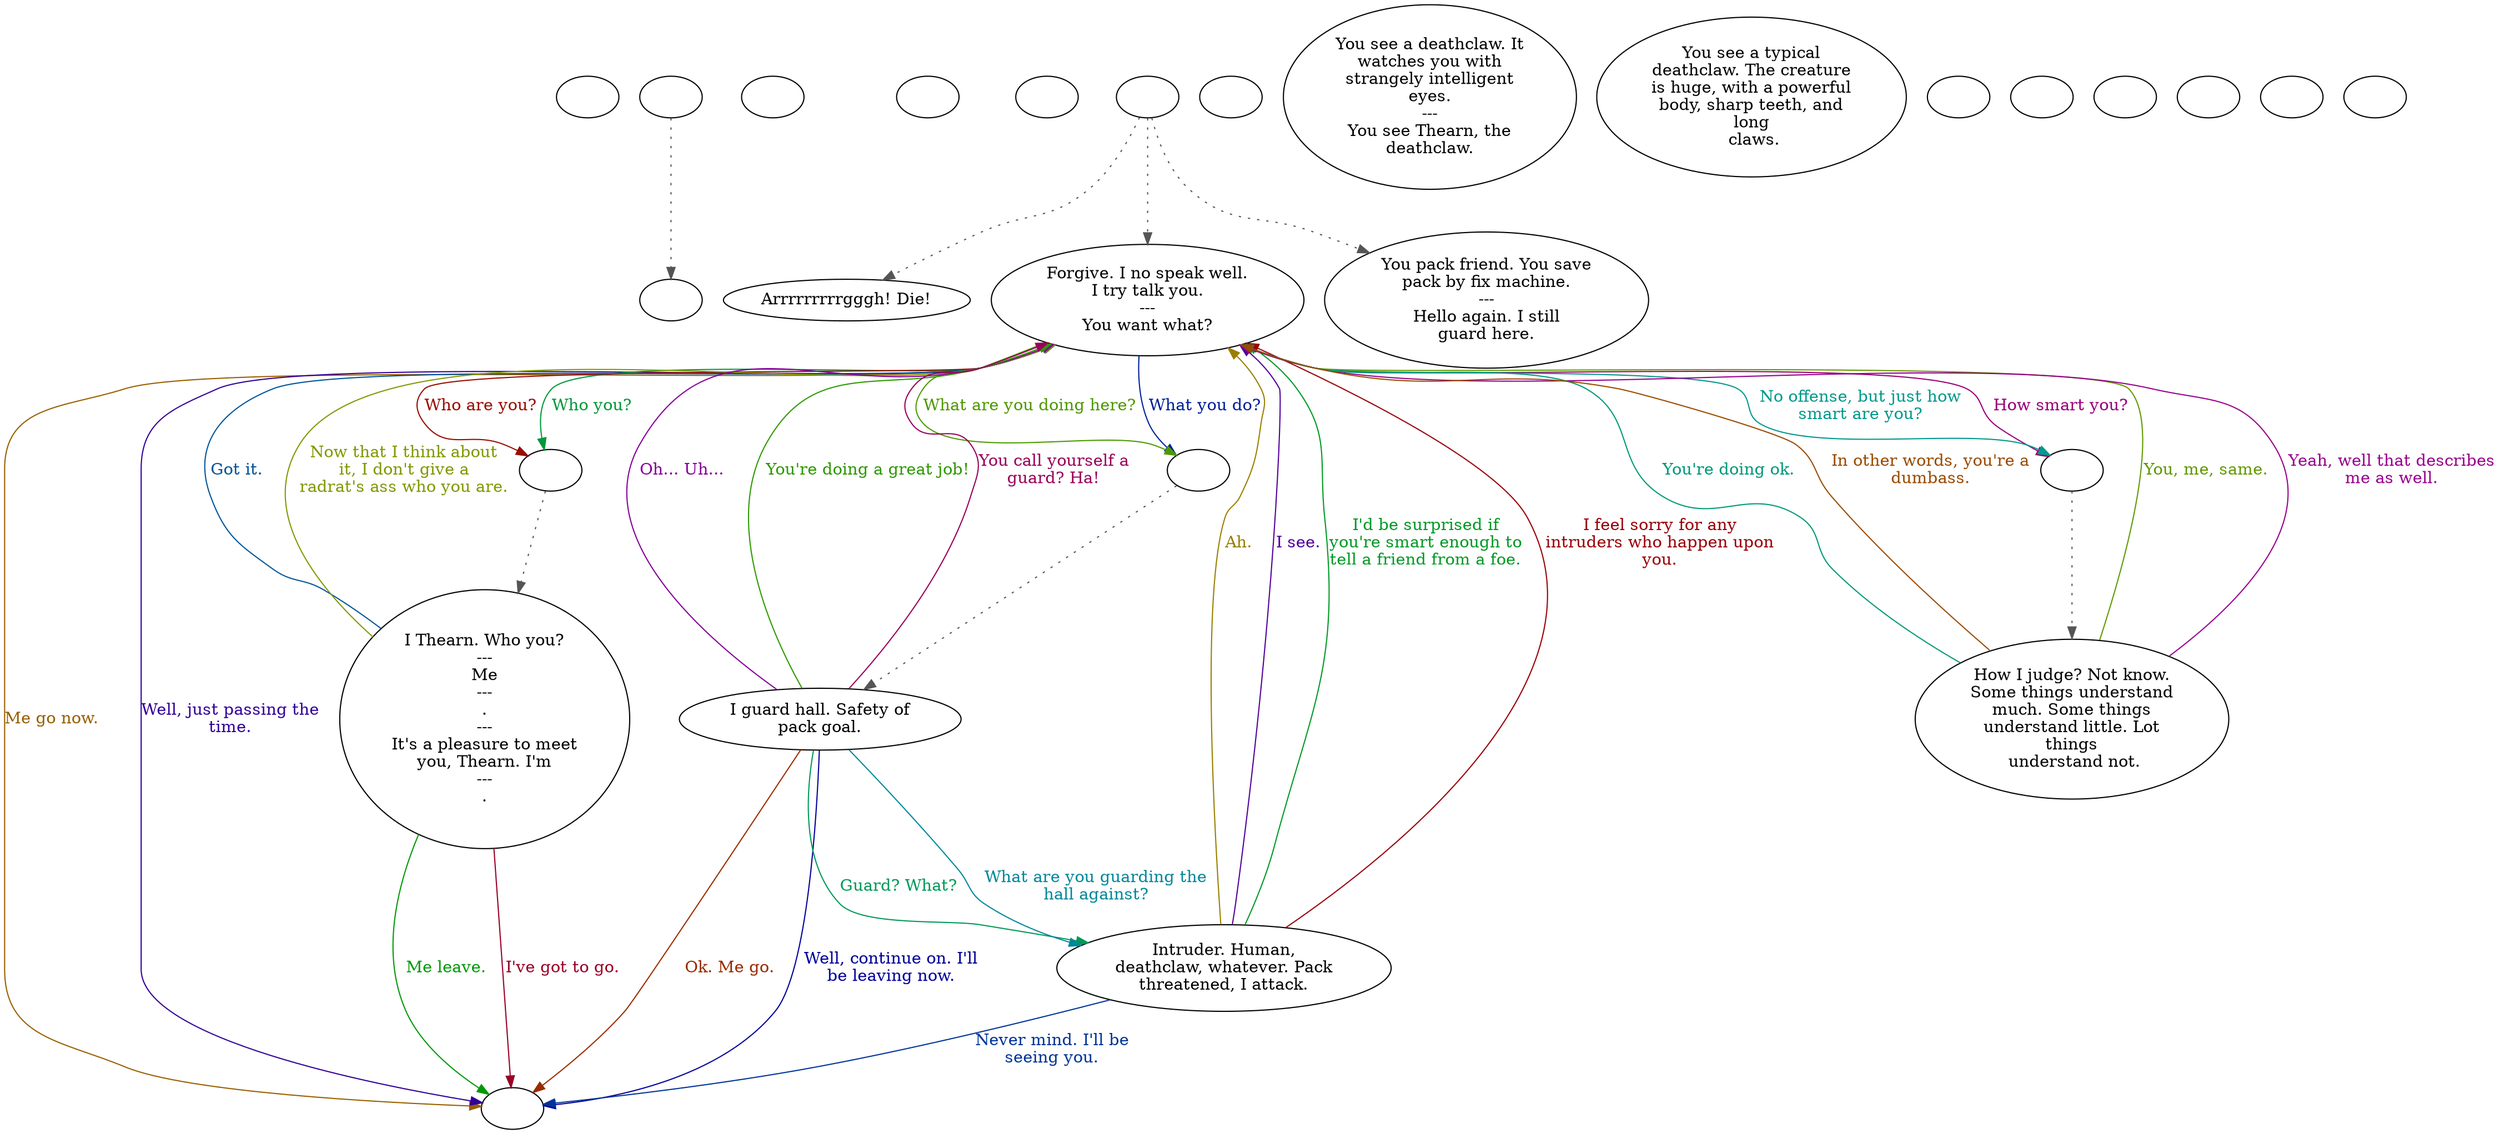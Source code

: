 digraph octhearn {
  "checkPartyMembersNearDoor" [style=filled       fillcolor="#FFFFFF"       color="#000000"]
  "checkPartyMembersNearDoor" [label=""]
  "old_pickup_p_proc" [style=filled       fillcolor="#FFFFFF"       color="#000000"]
  "old_pickup_p_proc" [label=""]
  "pickup_p_proc" [style=filled       fillcolor="#FFFFFF"       color="#000000"]
  "pickup_p_proc" -> "old_pickup_p_proc" [style=dotted color="#555555"]
  "pickup_p_proc" [label=""]
  "getTimeBit" [style=filled       fillcolor="#FFFFFF"       color="#000000"]
  "getTimeBit" [label=""]
  "start" [style=filled       fillcolor="#FFFFFF"       color="#000000"]
  "start" [label=""]
  "critter_p_proc" [style=filled       fillcolor="#FFFFFF"       color="#000000"]
  "critter_p_proc" [label=""]
  "talk_p_proc" [style=filled       fillcolor="#FFFFFF"       color="#000000"]
  "talk_p_proc" -> "Node007" [style=dotted color="#555555"]
  "talk_p_proc" -> "Node001" [style=dotted color="#555555"]
  "talk_p_proc" -> "Node006" [style=dotted color="#555555"]
  "talk_p_proc" [label=""]
  "destroy_p_proc" [style=filled       fillcolor="#FFFFFF"       color="#000000"]
  "destroy_p_proc" [label=""]
  "look_at_p_proc" [style=filled       fillcolor="#FFFFFF"       color="#000000"]
  "look_at_p_proc" [label="You see a deathclaw. It\nwatches you with\nstrangely intelligent\neyes.\n---\nYou see Thearn, the\ndeathclaw."]
  "description_p_proc" [style=filled       fillcolor="#FFFFFF"       color="#000000"]
  "description_p_proc" [label="You see a typical\ndeathclaw. The creature\nis huge, with a powerful\nbody, sharp teeth, and\nlong\n claws."]
  "use_skill_on_p_proc" [style=filled       fillcolor="#FFFFFF"       color="#000000"]
  "use_skill_on_p_proc" [label=""]
  "damage_p_proc" [style=filled       fillcolor="#FFFFFF"       color="#000000"]
  "damage_p_proc" [label=""]
  "map_enter_p_proc" [style=filled       fillcolor="#FFFFFF"       color="#000000"]
  "map_enter_p_proc" [label=""]
  "push_p_proc" [style=filled       fillcolor="#FFFFFF"       color="#000000"]
  "push_p_proc" [label=""]
  "timed_event_p_proc" [style=filled       fillcolor="#FFFFFF"       color="#000000"]
  "timed_event_p_proc" [label=""]
  "Node998" [style=filled       fillcolor="#FFFFFF"       color="#000000"]
  "Node998" [label=""]
  "Node999" [style=filled       fillcolor="#FFFFFF"       color="#000000"]
  "Node999" [label=""]
  "Node001" [style=filled       fillcolor="#FFFFFF"       color="#000000"]
  "Node001" [label="Forgive. I no speak well.\nI try talk you.\n---\nYou want what?"]
  "Node001" -> "Node002a" [label="Who you?" color="#009939" fontcolor="#009939"]
  "Node001" -> "Node002a" [label="Who are you?" color="#990C00" fontcolor="#990C00"]
  "Node001" -> "Node003a" [label="What you do?" color="#002099" fontcolor="#002099"]
  "Node001" -> "Node003a" [label="What are you doing here?" color="#4D9900" fontcolor="#4D9900"]
  "Node001" -> "Node005a" [label="How smart you?" color="#99007A" fontcolor="#99007A"]
  "Node001" -> "Node005a" [label="No offense, but just how\nsmart are you?" color="#00998C" fontcolor="#00998C"]
  "Node001" -> "Node999" [label="Me go now." color="#995F00" fontcolor="#995F00"]
  "Node001" -> "Node999" [label="Well, just passing the\ntime." color="#320099" fontcolor="#320099"]
  "Node002" [style=filled       fillcolor="#FFFFFF"       color="#000000"]
  "Node002" [label="I Thearn. Who you?\n---\nMe\n---\n.\n---\nIt's a pleasure to meet\nyou, Thearn. I'm\n---\n."]
  "Node002" -> "Node999" [label="Me leave." color="#009906" fontcolor="#009906"]
  "Node002" -> "Node999" [label="I've got to go." color="#990027" fontcolor="#990027"]
  "Node002" -> "Node001" [label="Got it." color="#005499" fontcolor="#005499"]
  "Node002" -> "Node001" [label="Now that I think about\nit, I don't give a\nradrat's ass who you are." color="#809900" fontcolor="#809900"]
  "Node003" [style=filled       fillcolor="#FFFFFF"       color="#000000"]
  "Node003" [label="I guard hall. Safety of\npack goal."]
  "Node003" -> "Node001" [label="Oh... Uh..." color="#850099" fontcolor="#850099"]
  "Node003" -> "Node004" [label="Guard? What?" color="#009959" fontcolor="#009959"]
  "Node003" -> "Node999" [label="Ok. Me go." color="#992C00" fontcolor="#992C00"]
  "Node003" -> "Node999" [label="Well, continue on. I'll\nbe leaving now." color="#000199" fontcolor="#000199"]
  "Node003" -> "Node001" [label="You're doing a great job!" color="#2D9900" fontcolor="#2D9900"]
  "Node003" -> "Node001" [label="You call yourself a\nguard? Ha!" color="#99005A" fontcolor="#99005A"]
  "Node003" -> "Node004" [label="What are you guarding the\nhall against?" color="#008799" fontcolor="#008799"]
  "Node004" [style=filled       fillcolor="#FFFFFF"       color="#000000"]
  "Node004" [label="Intruder. Human,\ndeathclaw, whatever. Pack\nthreatened, I attack."]
  "Node004" -> "Node001" [label="Ah." color="#997F00" fontcolor="#997F00"]
  "Node004" -> "Node001" [label="I see." color="#520099" fontcolor="#520099"]
  "Node004" -> "Node001" [label="I'd be surprised if\nyou're smart enough to\ntell a friend from a foe." color="#009925" fontcolor="#009925"]
  "Node004" -> "Node001" [label="I feel sorry for any\nintruders who happen upon\nyou." color="#990007" fontcolor="#990007"]
  "Node004" -> "Node999" [label="Never mind. I'll be\nseeing you." color="#003499" fontcolor="#003499"]
  "Node005" [style=filled       fillcolor="#FFFFFF"       color="#000000"]
  "Node005" [label="How I judge? Not know.\nSome things understand\nmuch. Some things\nunderstand little. Lot\nthings\n understand not."]
  "Node005" -> "Node001" [label="You, me, same." color="#619900" fontcolor="#619900"]
  "Node005" -> "Node001" [label="Yeah, well that describes\nme as well." color="#99008D" fontcolor="#99008D"]
  "Node005" -> "Node001" [label="You're doing ok." color="#009978" fontcolor="#009978"]
  "Node005" -> "Node001" [label="In other words, you're a\ndumbass." color="#994B00" fontcolor="#994B00"]
  "Node006" [style=filled       fillcolor="#FFFFFF"       color="#000000"]
  "Node006" [label="You pack friend. You save\npack by fix machine.\n---\nHello again. I still\nguard here."]
  "Node007" [style=filled       fillcolor="#FFFFFF"       color="#000000"]
  "Node007" [label="Arrrrrrrrrgggh! Die!"]
  "Node002a" [style=filled       fillcolor="#FFFFFF"       color="#000000"]
  "Node002a" -> "Node002" [style=dotted color="#555555"]
  "Node002a" [label=""]
  "Node003a" [style=filled       fillcolor="#FFFFFF"       color="#000000"]
  "Node003a" -> "Node003" [style=dotted color="#555555"]
  "Node003a" [label=""]
  "Node005a" [style=filled       fillcolor="#FFFFFF"       color="#000000"]
  "Node005a" -> "Node005" [style=dotted color="#555555"]
  "Node005a" [label=""]
}